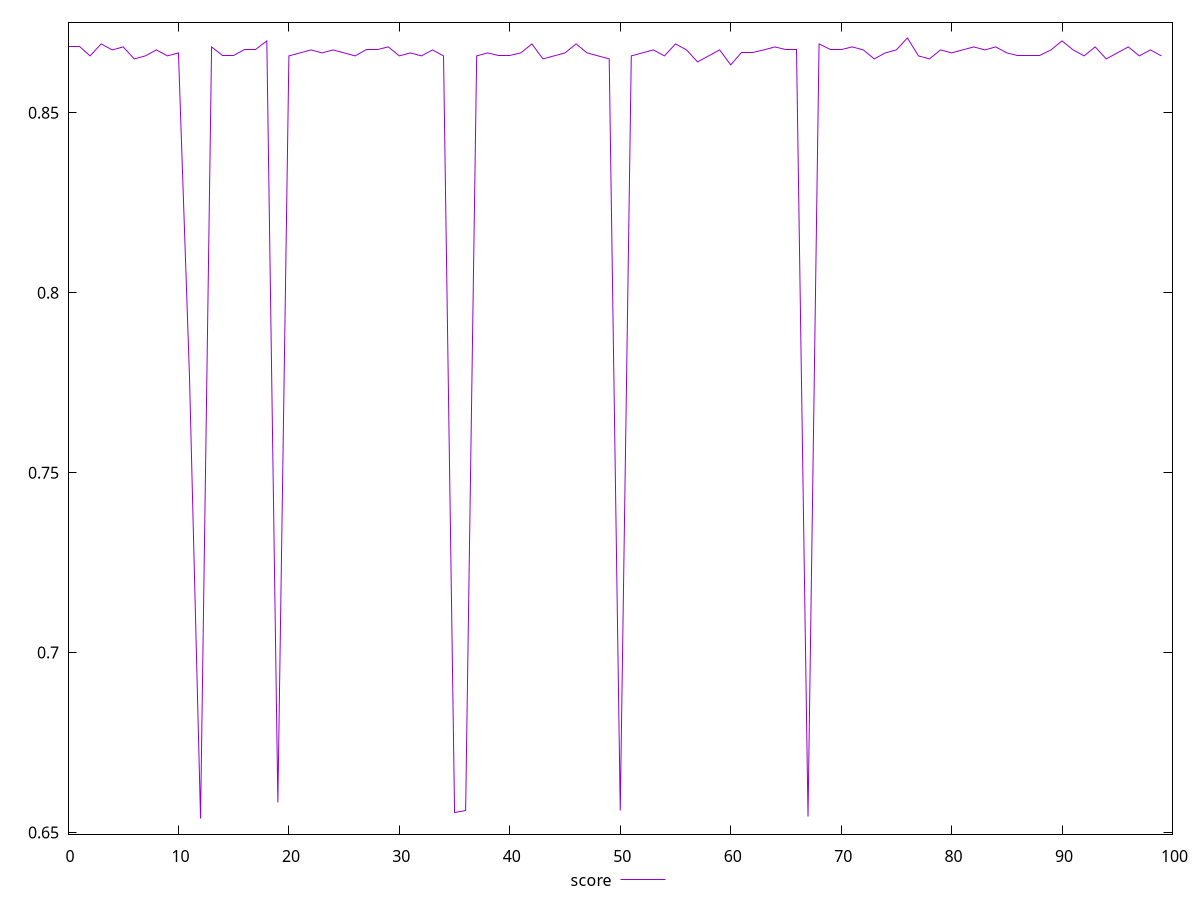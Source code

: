 reset
set terminal svg size 640, 490 enhanced background rgb 'white'
set output "reprap/render-blocking-resources/samples/pages+cached+noexternal+nosvg/score/values.svg"

$score <<EOF
0 0.8683333333333333
1 0.8683333333333333
2 0.8658333333333333
3 0.8691666666666666
4 0.8674999999999999
5 0.8683333333333333
6 0.865
7 0.8658333333333333
8 0.8674999999999999
9 0.8658333333333333
10 0.8666666666666667
11 0.7766666666666666
12 0.6538888888888889
13 0.8683333333333333
14 0.8658333333333333
15 0.8658333333333333
16 0.8674999999999999
17 0.8674999999999999
18 0.87
19 0.6583333333333333
20 0.8658333333333333
21 0.8666666666666667
22 0.8674999999999999
23 0.8666666666666667
24 0.8674999999999999
25 0.8666666666666667
26 0.8658333333333333
27 0.8674999999999999
28 0.8674999999999999
29 0.8683333333333333
30 0.8658333333333333
31 0.8666666666666667
32 0.8658333333333333
33 0.8674999999999999
34 0.8658333333333333
35 0.6555555555555556
36 0.6561111111111111
37 0.8658333333333333
38 0.8666666666666667
39 0.8658333333333333
40 0.8658333333333333
41 0.8666666666666667
42 0.8691666666666666
43 0.865
44 0.8658333333333333
45 0.8666666666666667
46 0.8691666666666666
47 0.8666666666666667
48 0.8658333333333333
49 0.865
50 0.6561111111111111
51 0.8658333333333333
52 0.8666666666666667
53 0.8674999999999999
54 0.8658333333333333
55 0.8691666666666666
56 0.8674999999999999
57 0.8641666666666666
58 0.8658333333333333
59 0.8674999999999999
60 0.8633333333333333
61 0.8666666666666667
62 0.8666666666666667
63 0.8674999999999999
64 0.8683333333333333
65 0.8674999999999999
66 0.8674999999999999
67 0.6544444444444444
68 0.8691666666666666
69 0.8674999999999999
70 0.8674999999999999
71 0.8683333333333333
72 0.8674999999999999
73 0.865
74 0.8666666666666667
75 0.8674999999999999
76 0.8708333333333333
77 0.8658333333333333
78 0.865
79 0.8674999999999999
80 0.8666666666666667
81 0.8674999999999999
82 0.8683333333333333
83 0.8674999999999999
84 0.8683333333333333
85 0.8666666666666667
86 0.8658333333333333
87 0.8658333333333333
88 0.8658333333333333
89 0.8674999999999999
90 0.87
91 0.8674999999999999
92 0.8658333333333333
93 0.8683333333333333
94 0.865
95 0.8666666666666667
96 0.8683333333333333
97 0.8658333333333333
98 0.8674999999999999
99 0.8658333333333333
EOF

set key outside below
set yrange [0.64955:0.8751722222222222]

plot \
  $score title "score" with line, \


reset
